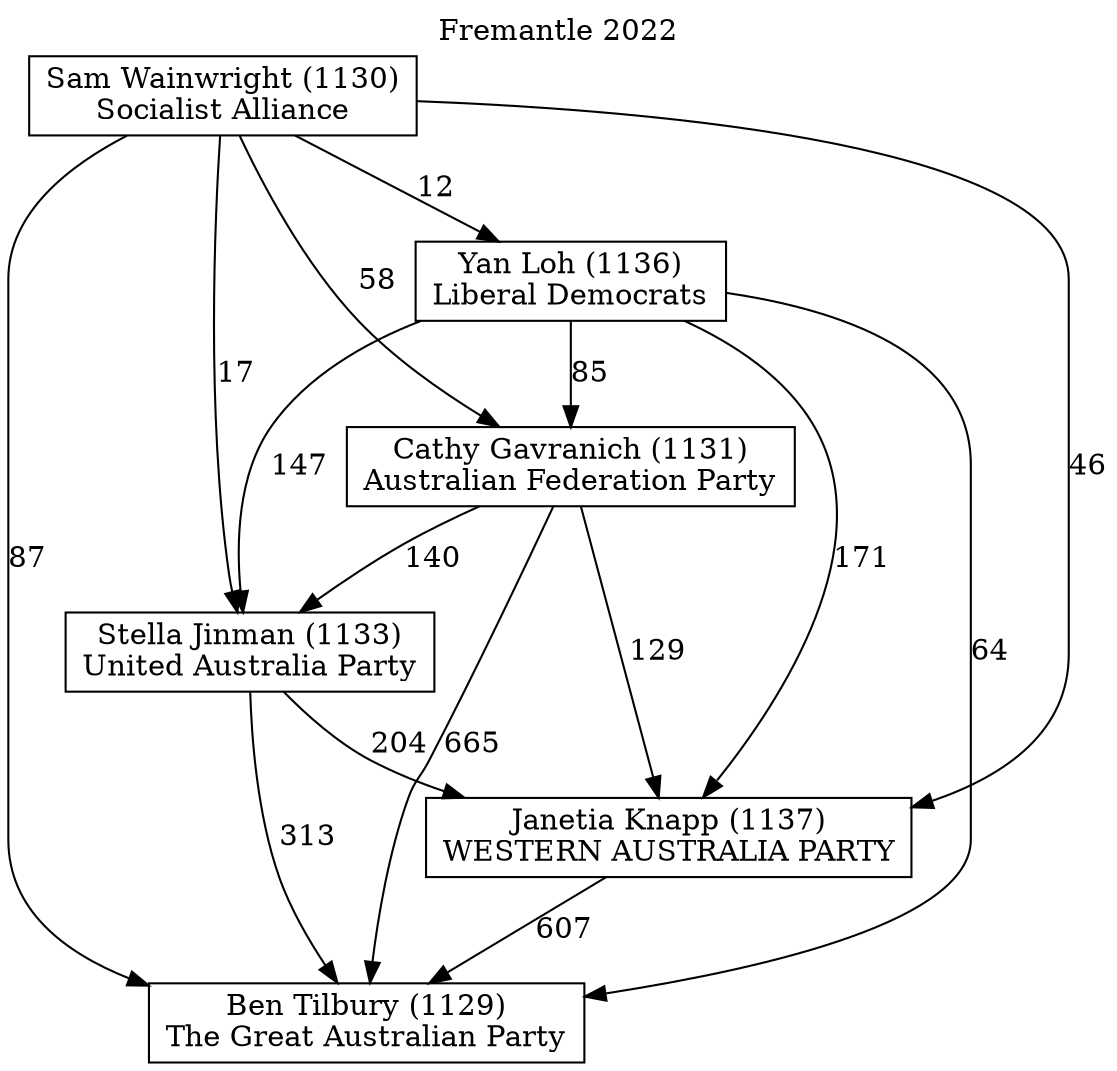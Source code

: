 // House preference flow
digraph "Ben Tilbury (1129)_Fremantle_2022" {
	graph [label="Fremantle 2022" labelloc=t mclimit=10]
	node [shape=box]
	"Ben Tilbury (1129)" [label="Ben Tilbury (1129)
The Great Australian Party"]
	"Janetia Knapp (1137)" [label="Janetia Knapp (1137)
WESTERN AUSTRALIA PARTY"]
	"Stella Jinman (1133)" [label="Stella Jinman (1133)
United Australia Party"]
	"Cathy Gavranich (1131)" [label="Cathy Gavranich (1131)
Australian Federation Party"]
	"Yan Loh (1136)" [label="Yan Loh (1136)
Liberal Democrats"]
	"Sam Wainwright (1130)" [label="Sam Wainwright (1130)
Socialist Alliance"]
	"Janetia Knapp (1137)" -> "Ben Tilbury (1129)" [label=607]
	"Stella Jinman (1133)" -> "Janetia Knapp (1137)" [label=204]
	"Cathy Gavranich (1131)" -> "Stella Jinman (1133)" [label=140]
	"Yan Loh (1136)" -> "Cathy Gavranich (1131)" [label=85]
	"Sam Wainwright (1130)" -> "Yan Loh (1136)" [label=12]
	"Stella Jinman (1133)" -> "Ben Tilbury (1129)" [label=313]
	"Cathy Gavranich (1131)" -> "Ben Tilbury (1129)" [label=665]
	"Yan Loh (1136)" -> "Ben Tilbury (1129)" [label=64]
	"Sam Wainwright (1130)" -> "Ben Tilbury (1129)" [label=87]
	"Sam Wainwright (1130)" -> "Cathy Gavranich (1131)" [label=58]
	"Yan Loh (1136)" -> "Stella Jinman (1133)" [label=147]
	"Sam Wainwright (1130)" -> "Stella Jinman (1133)" [label=17]
	"Cathy Gavranich (1131)" -> "Janetia Knapp (1137)" [label=129]
	"Yan Loh (1136)" -> "Janetia Knapp (1137)" [label=171]
	"Sam Wainwright (1130)" -> "Janetia Knapp (1137)" [label=46]
}

